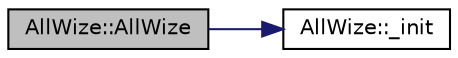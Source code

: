digraph "AllWize::AllWize"
{
 // LATEX_PDF_SIZE
  edge [fontname="Helvetica",fontsize="10",labelfontname="Helvetica",labelfontsize="10"];
  node [fontname="Helvetica",fontsize="10",shape=record];
  rankdir="LR";
  Node1 [label="AllWize::AllWize",height=0.2,width=0.4,color="black", fillcolor="grey75", style="filled", fontcolor="black",tooltip="AllWize object constructor."];
  Node1 -> Node2 [color="midnightblue",fontsize="10",style="solid",fontname="Helvetica"];
  Node2 [label="AllWize::_init",height=0.2,width=0.4,color="black", fillcolor="white", style="filled",URL="$classAllWize.html#a1e810634546deecf71a7c9f65ea3e74a",tooltip=" "];
}
